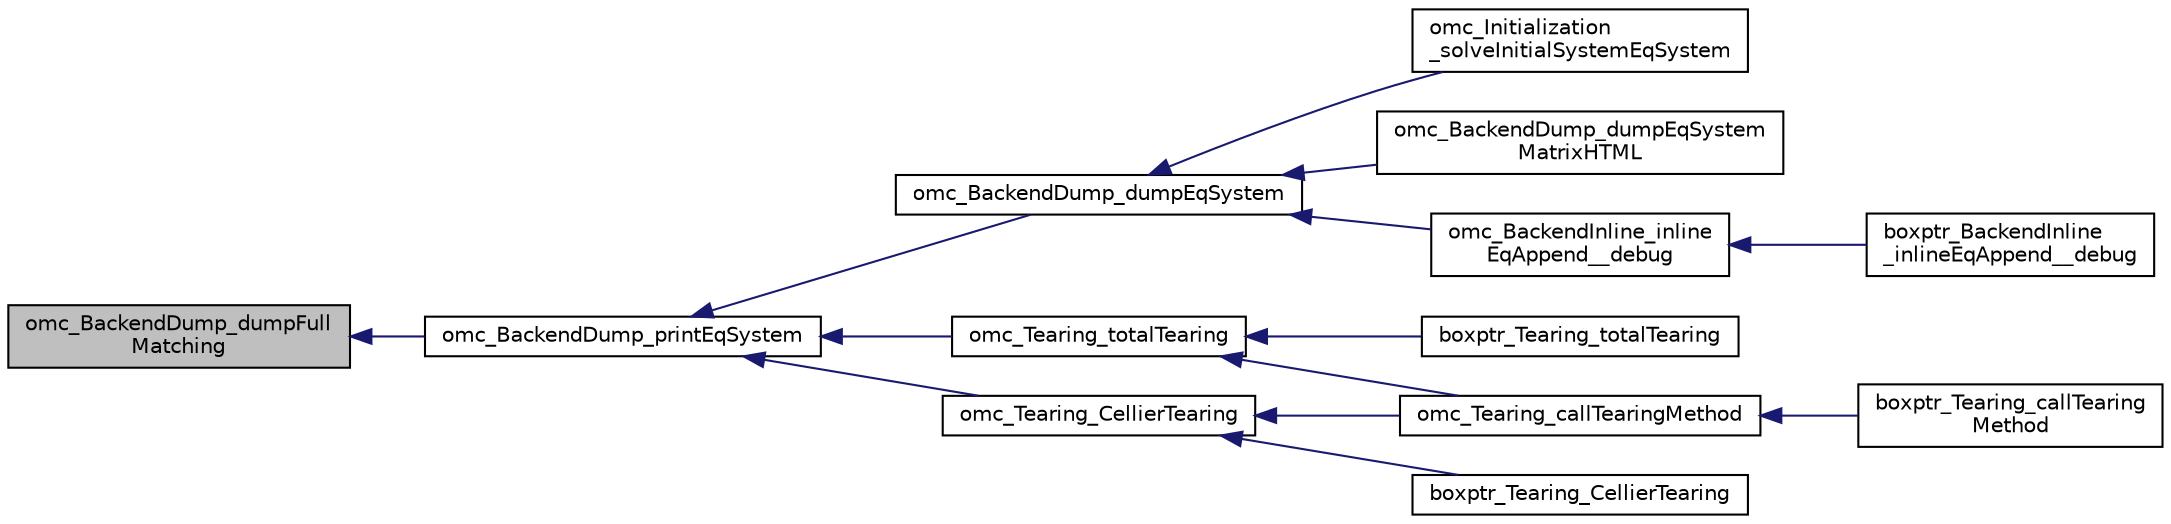 digraph "omc_BackendDump_dumpFullMatching"
{
  edge [fontname="Helvetica",fontsize="10",labelfontname="Helvetica",labelfontsize="10"];
  node [fontname="Helvetica",fontsize="10",shape=record];
  rankdir="LR";
  Node3182 [label="omc_BackendDump_dumpFull\lMatching",height=0.2,width=0.4,color="black", fillcolor="grey75", style="filled", fontcolor="black"];
  Node3182 -> Node3183 [dir="back",color="midnightblue",fontsize="10",style="solid",fontname="Helvetica"];
  Node3183 [label="omc_BackendDump_printEqSystem",height=0.2,width=0.4,color="black", fillcolor="white", style="filled",URL="$df/df2/_backend_dump_8h.html#aa8252c4d3835f6debd3716b83882d905"];
  Node3183 -> Node3184 [dir="back",color="midnightblue",fontsize="10",style="solid",fontname="Helvetica"];
  Node3184 [label="omc_BackendDump_dumpEqSystem",height=0.2,width=0.4,color="black", fillcolor="white", style="filled",URL="$df/df2/_backend_dump_8h.html#ac229df9009c4705bc88f57d8a04b78a1"];
  Node3184 -> Node3185 [dir="back",color="midnightblue",fontsize="10",style="solid",fontname="Helvetica"];
  Node3185 [label="omc_Initialization\l_solveInitialSystemEqSystem",height=0.2,width=0.4,color="black", fillcolor="white", style="filled",URL="$d2/dfb/_compiler_2boot_2build_2initialization_8c.html#afe03186b19608b696a8e48548975c5cd"];
  Node3184 -> Node3186 [dir="back",color="midnightblue",fontsize="10",style="solid",fontname="Helvetica"];
  Node3186 [label="omc_BackendDump_dumpEqSystem\lMatrixHTML",height=0.2,width=0.4,color="black", fillcolor="white", style="filled",URL="$df/df2/_backend_dump_8h.html#a7af94501561ea20f55ea34cb1f9adc66"];
  Node3184 -> Node3187 [dir="back",color="midnightblue",fontsize="10",style="solid",fontname="Helvetica"];
  Node3187 [label="omc_BackendInline_inline\lEqAppend__debug",height=0.2,width=0.4,color="black", fillcolor="white", style="filled",URL="$da/d87/_backend_inline_8h.html#ac4451fbdc85a66e2f219b05ee723479c"];
  Node3187 -> Node3188 [dir="back",color="midnightblue",fontsize="10",style="solid",fontname="Helvetica"];
  Node3188 [label="boxptr_BackendInline\l_inlineEqAppend__debug",height=0.2,width=0.4,color="black", fillcolor="white", style="filled",URL="$da/d87/_backend_inline_8h.html#a0c25162be0f7deb3f4731f5e89000d72"];
  Node3183 -> Node3189 [dir="back",color="midnightblue",fontsize="10",style="solid",fontname="Helvetica"];
  Node3189 [label="omc_Tearing_totalTearing",height=0.2,width=0.4,color="black", fillcolor="white", style="filled",URL="$d7/d9b/_tearing_8c.html#ae97e403f7383c34f8fbb496a27090156"];
  Node3189 -> Node3190 [dir="back",color="midnightblue",fontsize="10",style="solid",fontname="Helvetica"];
  Node3190 [label="boxptr_Tearing_totalTearing",height=0.2,width=0.4,color="black", fillcolor="white", style="filled",URL="$d7/d9b/_tearing_8c.html#a6f627142a93ee13b0e9db33022d961fc"];
  Node3189 -> Node3191 [dir="back",color="midnightblue",fontsize="10",style="solid",fontname="Helvetica"];
  Node3191 [label="omc_Tearing_callTearingMethod",height=0.2,width=0.4,color="black", fillcolor="white", style="filled",URL="$d7/d9b/_tearing_8c.html#aabef8d8b9cb31e58ed550713033c1abc"];
  Node3191 -> Node3192 [dir="back",color="midnightblue",fontsize="10",style="solid",fontname="Helvetica"];
  Node3192 [label="boxptr_Tearing_callTearing\lMethod",height=0.2,width=0.4,color="black", fillcolor="white", style="filled",URL="$d7/d9b/_tearing_8c.html#a529d68ae9b63938bb45c67006f103c34"];
  Node3183 -> Node3193 [dir="back",color="midnightblue",fontsize="10",style="solid",fontname="Helvetica"];
  Node3193 [label="omc_Tearing_CellierTearing",height=0.2,width=0.4,color="black", fillcolor="white", style="filled",URL="$d7/d9b/_tearing_8c.html#a6423eddae9f4c462b2e16dc57560ec30"];
  Node3193 -> Node3194 [dir="back",color="midnightblue",fontsize="10",style="solid",fontname="Helvetica"];
  Node3194 [label="boxptr_Tearing_CellierTearing",height=0.2,width=0.4,color="black", fillcolor="white", style="filled",URL="$d7/d9b/_tearing_8c.html#aed9e367934d497b47a14abf84ff82172"];
  Node3193 -> Node3191 [dir="back",color="midnightblue",fontsize="10",style="solid",fontname="Helvetica"];
}
